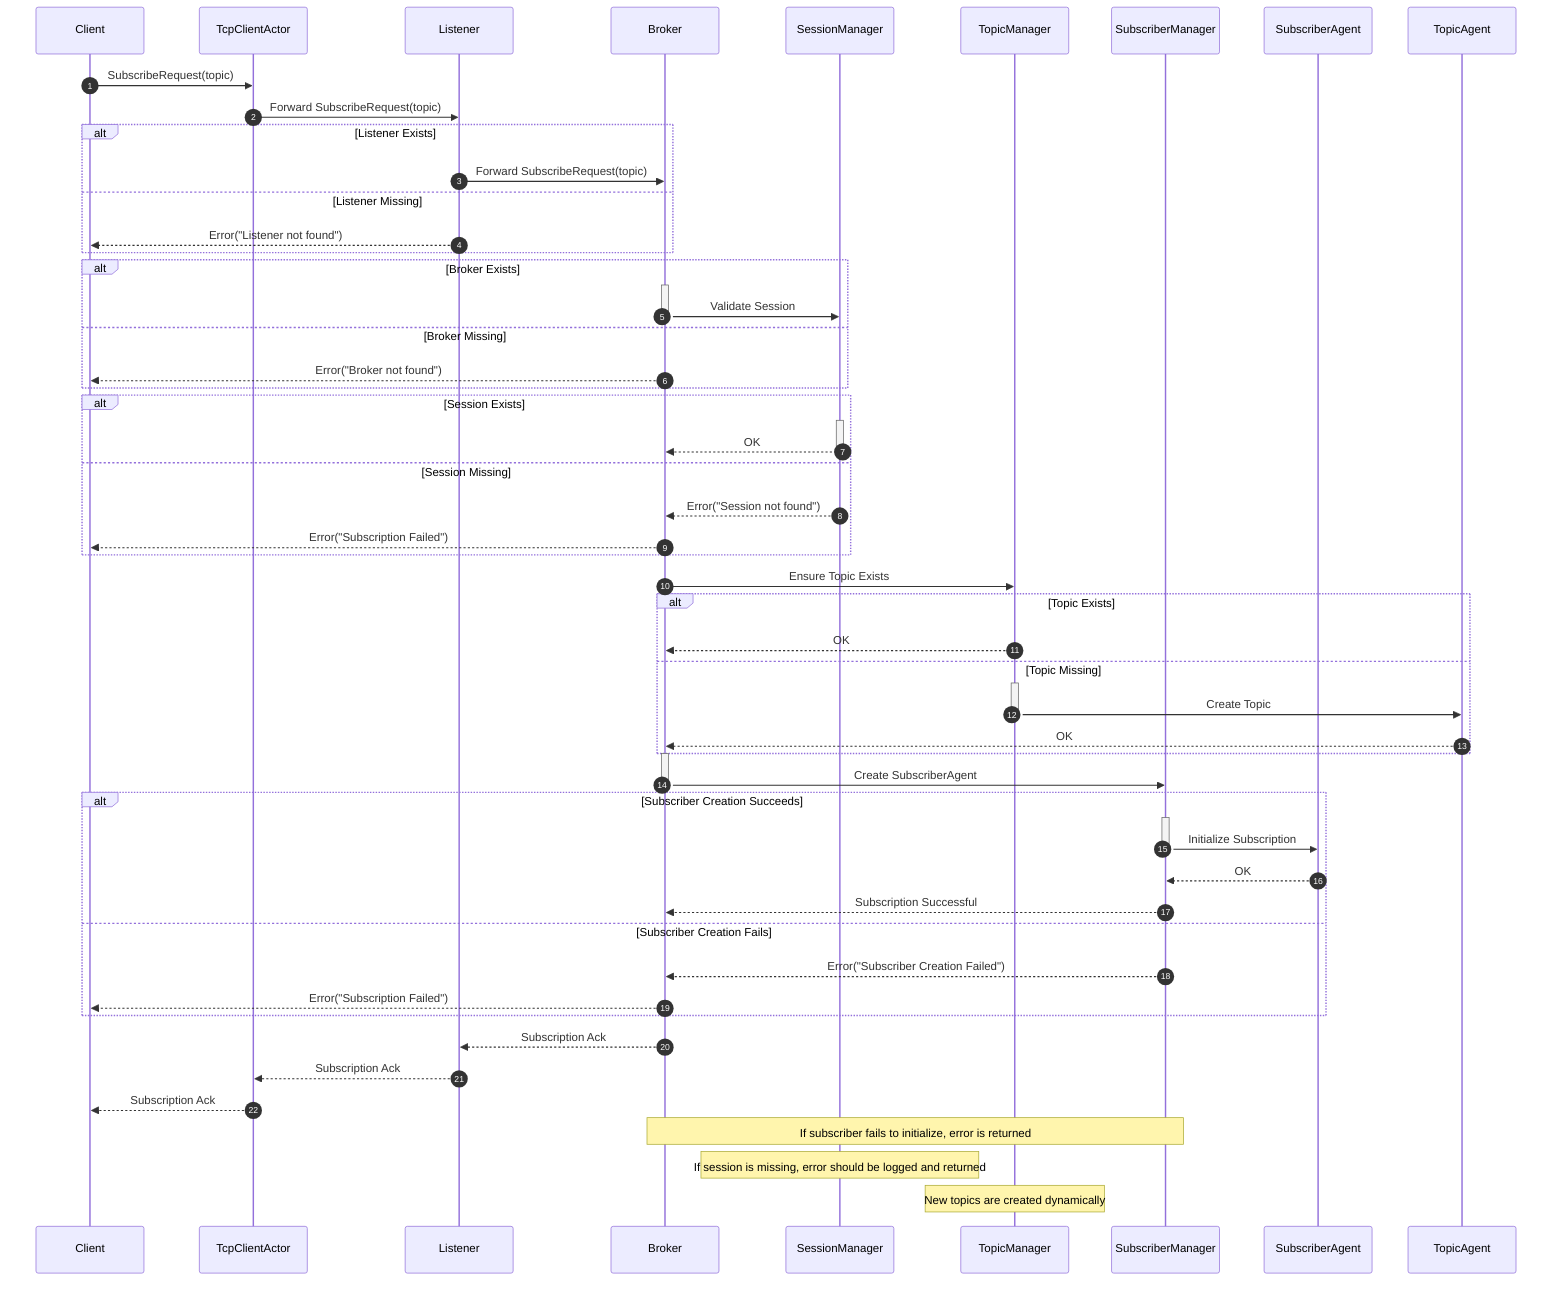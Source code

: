 sequenceDiagram
    participant Client
    participant TcpClientActor
    participant Listener
    participant Broker
    participant SessionManager
    participant TopicManager
    participant SubscriberManager
    participant SubscriberAgent

    autonumber
    Client->>TcpClientActor: SubscribeRequest(topic)
    TcpClientActor->>Listener: Forward SubscribeRequest(topic)

    alt Listener Exists
        Listener->>Broker: Forward SubscribeRequest(topic)
    else Listener Missing
        Listener-->>Client: Error("Listener not found")
    end

    alt Broker Exists
        activate Broker
        Broker->>SessionManager: Validate Session
        deactivate Broker
    else Broker Missing
        Broker-->>Client: Error("Broker not found")
    end

    alt Session Exists
        activate SessionManager
        SessionManager-->>Broker: OK
        deactivate SessionManager
    else Session Missing
        SessionManager-->>Broker: Error("Session not found")
        Broker-->>Client: Error("Subscription Failed")
    end

    Broker->>TopicManager: Ensure Topic Exists

    alt Topic Exists
        TopicManager-->>Broker: OK
    else Topic Missing
        activate TopicManager
        TopicManager->>TopicAgent: Create Topic
        deactivate TopicManager
        TopicAgent-->>Broker: OK
    end

    activate Broker
    Broker->>SubscriberManager: Create SubscriberAgent
    deactivate Broker

    alt Subscriber Creation Succeeds
        activate SubscriberManager
        SubscriberManager->>SubscriberAgent: Initialize Subscription
        deactivate SubscriberManager
        SubscriberAgent-->>SubscriberManager: OK
        SubscriberManager-->>Broker: Subscription Successful
    else Subscriber Creation Fails
        SubscriberManager-->>Broker: Error("Subscriber Creation Failed")
        Broker-->>Client: Error("Subscription Failed")
    end

    Broker-->>Listener: Subscription Ack
    Listener-->>TcpClientActor: Subscription Ack
    TcpClientActor-->>Client: Subscription Ack

    note over Broker, SubscriberManager: If subscriber fails to initialize, error is returned
    note over SessionManager: If session is missing, error should be logged and returned
    note over TopicManager: New topics are created dynamically